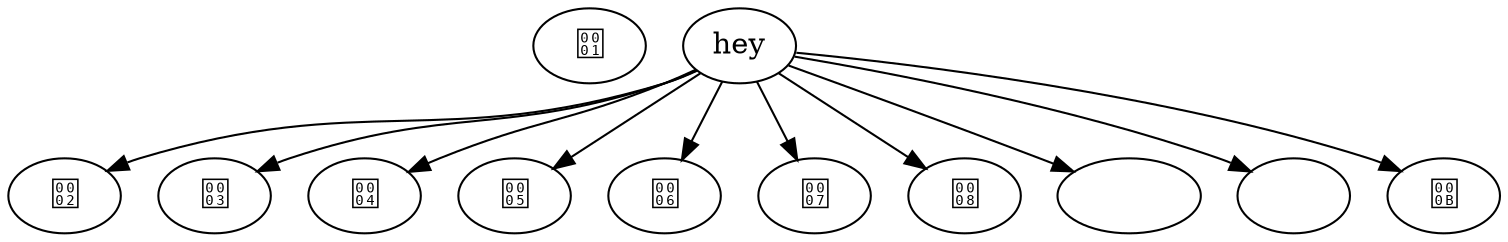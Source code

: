 digraph CST {
"";
"";
"hey" -> "";
"";
"hey" -> "";
"";
"hey" -> "";
"";
"hey" -> "";
"";
"hey" -> "";
"";
"hey" -> "";
"";
"hey" -> "";
"	";
"hey" -> "	";
"
";
"hey" -> "
";
"";
"hey" -> "";
}
